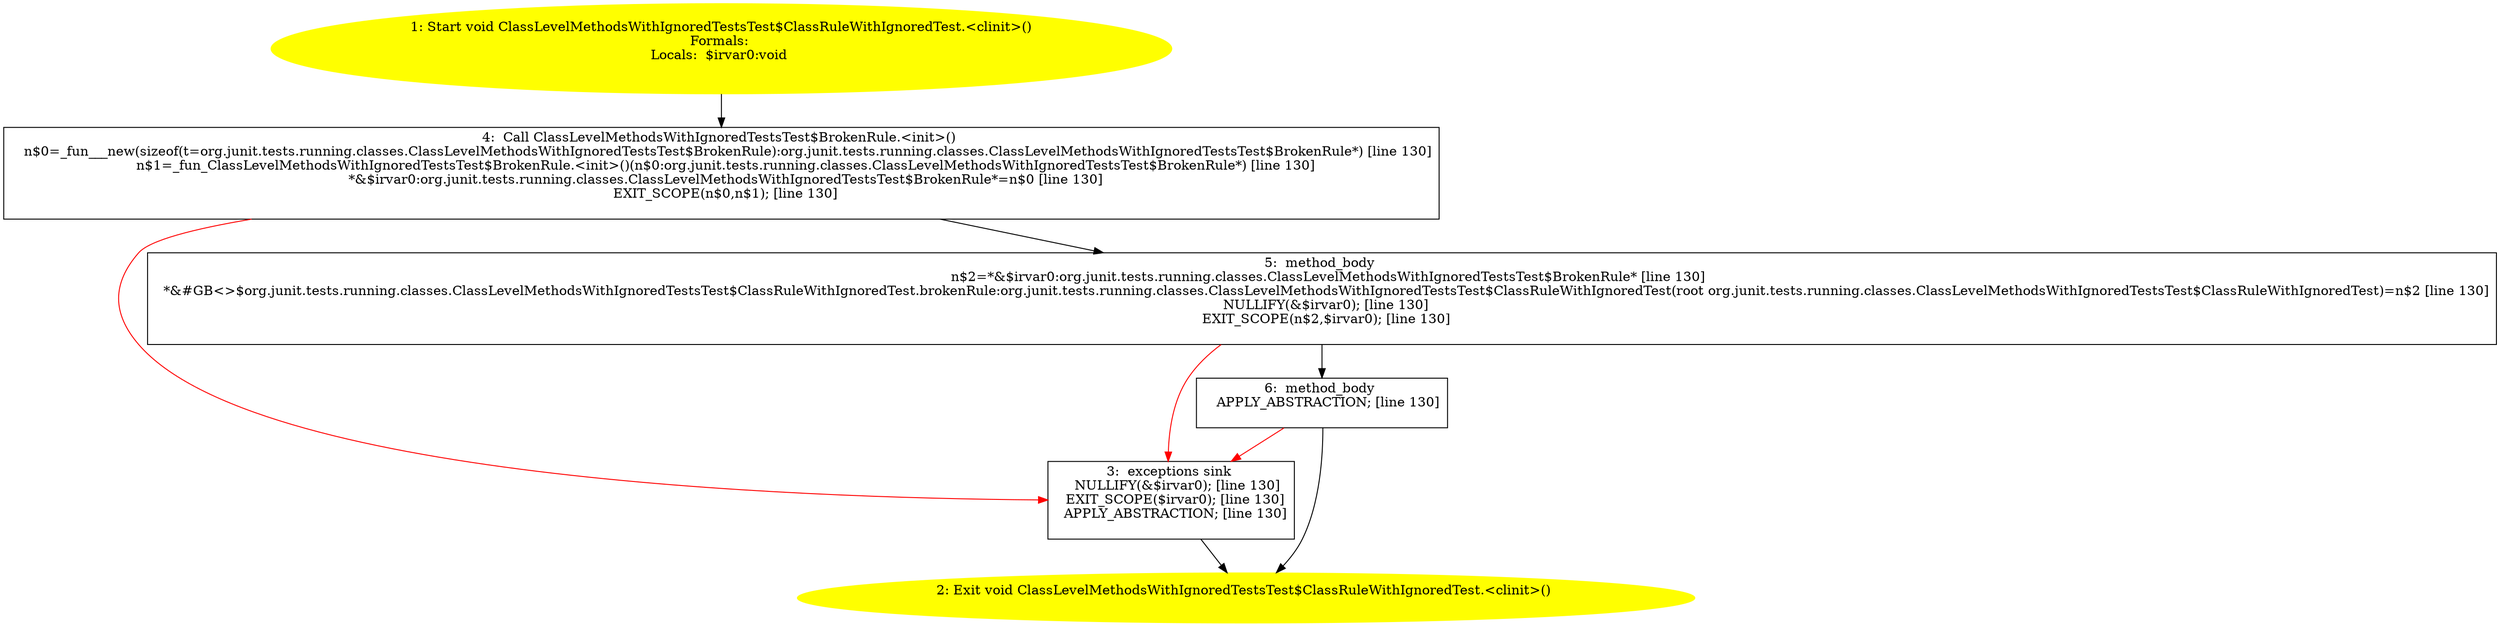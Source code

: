 /* @generated */
digraph cfg {
"org.junit.tests.running.classes.ClassLevelMethodsWithIgnoredTestsTest$ClassRuleWithIgnoredTest.<clin.6d6880005102af3b3dcd9f4cdfad3dd4_1" [label="1: Start void ClassLevelMethodsWithIgnoredTestsTest$ClassRuleWithIgnoredTest.<clinit>()\nFormals: \nLocals:  $irvar0:void \n  " color=yellow style=filled]
	

	 "org.junit.tests.running.classes.ClassLevelMethodsWithIgnoredTestsTest$ClassRuleWithIgnoredTest.<clin.6d6880005102af3b3dcd9f4cdfad3dd4_1" -> "org.junit.tests.running.classes.ClassLevelMethodsWithIgnoredTestsTest$ClassRuleWithIgnoredTest.<clin.6d6880005102af3b3dcd9f4cdfad3dd4_4" ;
"org.junit.tests.running.classes.ClassLevelMethodsWithIgnoredTestsTest$ClassRuleWithIgnoredTest.<clin.6d6880005102af3b3dcd9f4cdfad3dd4_2" [label="2: Exit void ClassLevelMethodsWithIgnoredTestsTest$ClassRuleWithIgnoredTest.<clinit>() \n  " color=yellow style=filled]
	

"org.junit.tests.running.classes.ClassLevelMethodsWithIgnoredTestsTest$ClassRuleWithIgnoredTest.<clin.6d6880005102af3b3dcd9f4cdfad3dd4_3" [label="3:  exceptions sink \n   NULLIFY(&$irvar0); [line 130]\n  EXIT_SCOPE($irvar0); [line 130]\n  APPLY_ABSTRACTION; [line 130]\n " shape="box"]
	

	 "org.junit.tests.running.classes.ClassLevelMethodsWithIgnoredTestsTest$ClassRuleWithIgnoredTest.<clin.6d6880005102af3b3dcd9f4cdfad3dd4_3" -> "org.junit.tests.running.classes.ClassLevelMethodsWithIgnoredTestsTest$ClassRuleWithIgnoredTest.<clin.6d6880005102af3b3dcd9f4cdfad3dd4_2" ;
"org.junit.tests.running.classes.ClassLevelMethodsWithIgnoredTestsTest$ClassRuleWithIgnoredTest.<clin.6d6880005102af3b3dcd9f4cdfad3dd4_4" [label="4:  Call ClassLevelMethodsWithIgnoredTestsTest$BrokenRule.<init>() \n   n$0=_fun___new(sizeof(t=org.junit.tests.running.classes.ClassLevelMethodsWithIgnoredTestsTest$BrokenRule):org.junit.tests.running.classes.ClassLevelMethodsWithIgnoredTestsTest$BrokenRule*) [line 130]\n  n$1=_fun_ClassLevelMethodsWithIgnoredTestsTest$BrokenRule.<init>()(n$0:org.junit.tests.running.classes.ClassLevelMethodsWithIgnoredTestsTest$BrokenRule*) [line 130]\n  *&$irvar0:org.junit.tests.running.classes.ClassLevelMethodsWithIgnoredTestsTest$BrokenRule*=n$0 [line 130]\n  EXIT_SCOPE(n$0,n$1); [line 130]\n " shape="box"]
	

	 "org.junit.tests.running.classes.ClassLevelMethodsWithIgnoredTestsTest$ClassRuleWithIgnoredTest.<clin.6d6880005102af3b3dcd9f4cdfad3dd4_4" -> "org.junit.tests.running.classes.ClassLevelMethodsWithIgnoredTestsTest$ClassRuleWithIgnoredTest.<clin.6d6880005102af3b3dcd9f4cdfad3dd4_5" ;
	 "org.junit.tests.running.classes.ClassLevelMethodsWithIgnoredTestsTest$ClassRuleWithIgnoredTest.<clin.6d6880005102af3b3dcd9f4cdfad3dd4_4" -> "org.junit.tests.running.classes.ClassLevelMethodsWithIgnoredTestsTest$ClassRuleWithIgnoredTest.<clin.6d6880005102af3b3dcd9f4cdfad3dd4_3" [color="red" ];
"org.junit.tests.running.classes.ClassLevelMethodsWithIgnoredTestsTest$ClassRuleWithIgnoredTest.<clin.6d6880005102af3b3dcd9f4cdfad3dd4_5" [label="5:  method_body \n   n$2=*&$irvar0:org.junit.tests.running.classes.ClassLevelMethodsWithIgnoredTestsTest$BrokenRule* [line 130]\n  *&#GB<>$org.junit.tests.running.classes.ClassLevelMethodsWithIgnoredTestsTest$ClassRuleWithIgnoredTest.brokenRule:org.junit.tests.running.classes.ClassLevelMethodsWithIgnoredTestsTest$ClassRuleWithIgnoredTest(root org.junit.tests.running.classes.ClassLevelMethodsWithIgnoredTestsTest$ClassRuleWithIgnoredTest)=n$2 [line 130]\n  NULLIFY(&$irvar0); [line 130]\n  EXIT_SCOPE(n$2,$irvar0); [line 130]\n " shape="box"]
	

	 "org.junit.tests.running.classes.ClassLevelMethodsWithIgnoredTestsTest$ClassRuleWithIgnoredTest.<clin.6d6880005102af3b3dcd9f4cdfad3dd4_5" -> "org.junit.tests.running.classes.ClassLevelMethodsWithIgnoredTestsTest$ClassRuleWithIgnoredTest.<clin.6d6880005102af3b3dcd9f4cdfad3dd4_6" ;
	 "org.junit.tests.running.classes.ClassLevelMethodsWithIgnoredTestsTest$ClassRuleWithIgnoredTest.<clin.6d6880005102af3b3dcd9f4cdfad3dd4_5" -> "org.junit.tests.running.classes.ClassLevelMethodsWithIgnoredTestsTest$ClassRuleWithIgnoredTest.<clin.6d6880005102af3b3dcd9f4cdfad3dd4_3" [color="red" ];
"org.junit.tests.running.classes.ClassLevelMethodsWithIgnoredTestsTest$ClassRuleWithIgnoredTest.<clin.6d6880005102af3b3dcd9f4cdfad3dd4_6" [label="6:  method_body \n   APPLY_ABSTRACTION; [line 130]\n " shape="box"]
	

	 "org.junit.tests.running.classes.ClassLevelMethodsWithIgnoredTestsTest$ClassRuleWithIgnoredTest.<clin.6d6880005102af3b3dcd9f4cdfad3dd4_6" -> "org.junit.tests.running.classes.ClassLevelMethodsWithIgnoredTestsTest$ClassRuleWithIgnoredTest.<clin.6d6880005102af3b3dcd9f4cdfad3dd4_2" ;
	 "org.junit.tests.running.classes.ClassLevelMethodsWithIgnoredTestsTest$ClassRuleWithIgnoredTest.<clin.6d6880005102af3b3dcd9f4cdfad3dd4_6" -> "org.junit.tests.running.classes.ClassLevelMethodsWithIgnoredTestsTest$ClassRuleWithIgnoredTest.<clin.6d6880005102af3b3dcd9f4cdfad3dd4_3" [color="red" ];
}
